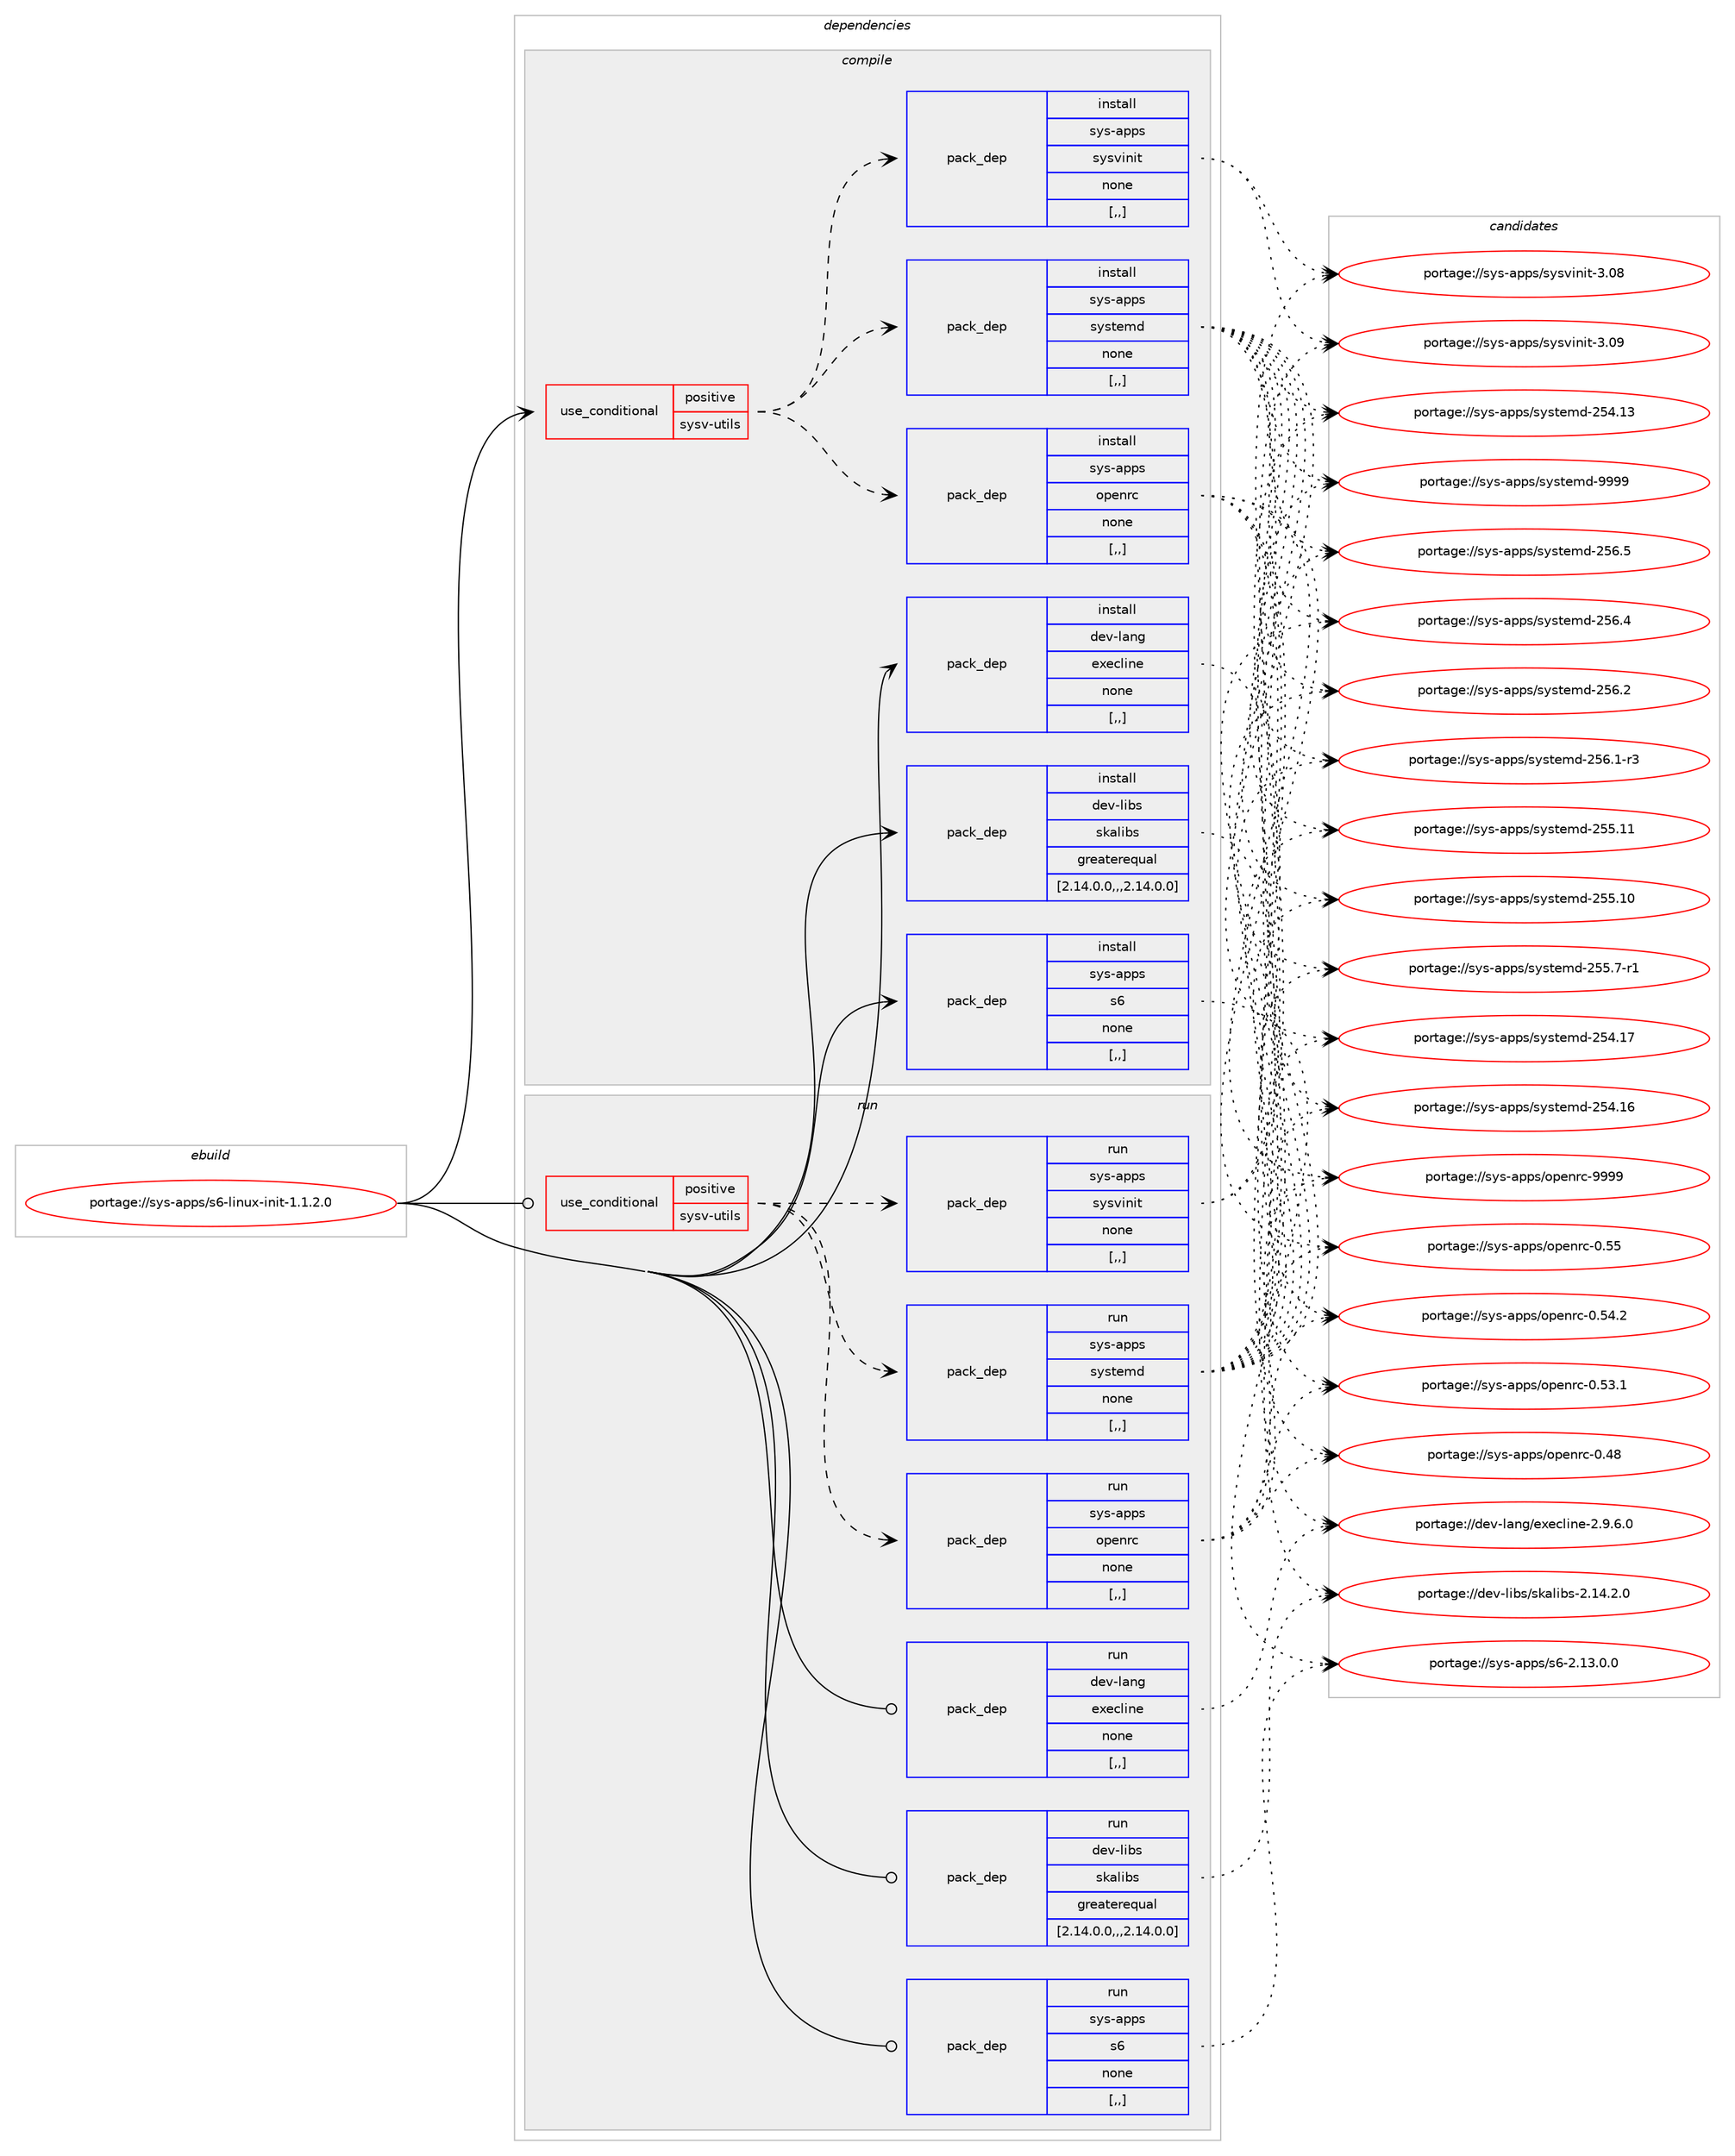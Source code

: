 digraph prolog {

# *************
# Graph options
# *************

newrank=true;
concentrate=true;
compound=true;
graph [rankdir=LR,fontname=Helvetica,fontsize=10,ranksep=1.5];#, ranksep=2.5, nodesep=0.2];
edge  [arrowhead=vee];
node  [fontname=Helvetica,fontsize=10];

# **********
# The ebuild
# **********

subgraph cluster_leftcol {
color=gray;
label=<<i>ebuild</i>>;
id [label="portage://sys-apps/s6-linux-init-1.1.2.0", color=red, width=4, href="../sys-apps/s6-linux-init-1.1.2.0.svg"];
}

# ****************
# The dependencies
# ****************

subgraph cluster_midcol {
color=gray;
label=<<i>dependencies</i>>;
subgraph cluster_compile {
fillcolor="#eeeeee";
style=filled;
label=<<i>compile</i>>;
subgraph cond245559 {
dependency932486 [label=<<TABLE BORDER="0" CELLBORDER="1" CELLSPACING="0" CELLPADDING="4"><TR><TD ROWSPAN="3" CELLPADDING="10">use_conditional</TD></TR><TR><TD>positive</TD></TR><TR><TD>sysv-utils</TD></TR></TABLE>>, shape=none, color=red];
subgraph pack680261 {
dependency932487 [label=<<TABLE BORDER="0" CELLBORDER="1" CELLSPACING="0" CELLPADDING="4" WIDTH="220"><TR><TD ROWSPAN="6" CELLPADDING="30">pack_dep</TD></TR><TR><TD WIDTH="110">install</TD></TR><TR><TD>sys-apps</TD></TR><TR><TD>openrc</TD></TR><TR><TD>none</TD></TR><TR><TD>[,,]</TD></TR></TABLE>>, shape=none, color=blue];
}
dependency932486:e -> dependency932487:w [weight=20,style="dashed",arrowhead="vee"];
subgraph pack680262 {
dependency932488 [label=<<TABLE BORDER="0" CELLBORDER="1" CELLSPACING="0" CELLPADDING="4" WIDTH="220"><TR><TD ROWSPAN="6" CELLPADDING="30">pack_dep</TD></TR><TR><TD WIDTH="110">install</TD></TR><TR><TD>sys-apps</TD></TR><TR><TD>systemd</TD></TR><TR><TD>none</TD></TR><TR><TD>[,,]</TD></TR></TABLE>>, shape=none, color=blue];
}
dependency932486:e -> dependency932488:w [weight=20,style="dashed",arrowhead="vee"];
subgraph pack680263 {
dependency932489 [label=<<TABLE BORDER="0" CELLBORDER="1" CELLSPACING="0" CELLPADDING="4" WIDTH="220"><TR><TD ROWSPAN="6" CELLPADDING="30">pack_dep</TD></TR><TR><TD WIDTH="110">install</TD></TR><TR><TD>sys-apps</TD></TR><TR><TD>sysvinit</TD></TR><TR><TD>none</TD></TR><TR><TD>[,,]</TD></TR></TABLE>>, shape=none, color=blue];
}
dependency932486:e -> dependency932489:w [weight=20,style="dashed",arrowhead="vee"];
}
id:e -> dependency932486:w [weight=20,style="solid",arrowhead="vee"];
subgraph pack680264 {
dependency932490 [label=<<TABLE BORDER="0" CELLBORDER="1" CELLSPACING="0" CELLPADDING="4" WIDTH="220"><TR><TD ROWSPAN="6" CELLPADDING="30">pack_dep</TD></TR><TR><TD WIDTH="110">install</TD></TR><TR><TD>dev-lang</TD></TR><TR><TD>execline</TD></TR><TR><TD>none</TD></TR><TR><TD>[,,]</TD></TR></TABLE>>, shape=none, color=blue];
}
id:e -> dependency932490:w [weight=20,style="solid",arrowhead="vee"];
subgraph pack680265 {
dependency932491 [label=<<TABLE BORDER="0" CELLBORDER="1" CELLSPACING="0" CELLPADDING="4" WIDTH="220"><TR><TD ROWSPAN="6" CELLPADDING="30">pack_dep</TD></TR><TR><TD WIDTH="110">install</TD></TR><TR><TD>dev-libs</TD></TR><TR><TD>skalibs</TD></TR><TR><TD>greaterequal</TD></TR><TR><TD>[2.14.0.0,,,2.14.0.0]</TD></TR></TABLE>>, shape=none, color=blue];
}
id:e -> dependency932491:w [weight=20,style="solid",arrowhead="vee"];
subgraph pack680266 {
dependency932492 [label=<<TABLE BORDER="0" CELLBORDER="1" CELLSPACING="0" CELLPADDING="4" WIDTH="220"><TR><TD ROWSPAN="6" CELLPADDING="30">pack_dep</TD></TR><TR><TD WIDTH="110">install</TD></TR><TR><TD>sys-apps</TD></TR><TR><TD>s6</TD></TR><TR><TD>none</TD></TR><TR><TD>[,,]</TD></TR></TABLE>>, shape=none, color=blue];
}
id:e -> dependency932492:w [weight=20,style="solid",arrowhead="vee"];
}
subgraph cluster_compileandrun {
fillcolor="#eeeeee";
style=filled;
label=<<i>compile and run</i>>;
}
subgraph cluster_run {
fillcolor="#eeeeee";
style=filled;
label=<<i>run</i>>;
subgraph cond245560 {
dependency932493 [label=<<TABLE BORDER="0" CELLBORDER="1" CELLSPACING="0" CELLPADDING="4"><TR><TD ROWSPAN="3" CELLPADDING="10">use_conditional</TD></TR><TR><TD>positive</TD></TR><TR><TD>sysv-utils</TD></TR></TABLE>>, shape=none, color=red];
subgraph pack680267 {
dependency932494 [label=<<TABLE BORDER="0" CELLBORDER="1" CELLSPACING="0" CELLPADDING="4" WIDTH="220"><TR><TD ROWSPAN="6" CELLPADDING="30">pack_dep</TD></TR><TR><TD WIDTH="110">run</TD></TR><TR><TD>sys-apps</TD></TR><TR><TD>openrc</TD></TR><TR><TD>none</TD></TR><TR><TD>[,,]</TD></TR></TABLE>>, shape=none, color=blue];
}
dependency932493:e -> dependency932494:w [weight=20,style="dashed",arrowhead="vee"];
subgraph pack680268 {
dependency932495 [label=<<TABLE BORDER="0" CELLBORDER="1" CELLSPACING="0" CELLPADDING="4" WIDTH="220"><TR><TD ROWSPAN="6" CELLPADDING="30">pack_dep</TD></TR><TR><TD WIDTH="110">run</TD></TR><TR><TD>sys-apps</TD></TR><TR><TD>systemd</TD></TR><TR><TD>none</TD></TR><TR><TD>[,,]</TD></TR></TABLE>>, shape=none, color=blue];
}
dependency932493:e -> dependency932495:w [weight=20,style="dashed",arrowhead="vee"];
subgraph pack680269 {
dependency932496 [label=<<TABLE BORDER="0" CELLBORDER="1" CELLSPACING="0" CELLPADDING="4" WIDTH="220"><TR><TD ROWSPAN="6" CELLPADDING="30">pack_dep</TD></TR><TR><TD WIDTH="110">run</TD></TR><TR><TD>sys-apps</TD></TR><TR><TD>sysvinit</TD></TR><TR><TD>none</TD></TR><TR><TD>[,,]</TD></TR></TABLE>>, shape=none, color=blue];
}
dependency932493:e -> dependency932496:w [weight=20,style="dashed",arrowhead="vee"];
}
id:e -> dependency932493:w [weight=20,style="solid",arrowhead="odot"];
subgraph pack680270 {
dependency932497 [label=<<TABLE BORDER="0" CELLBORDER="1" CELLSPACING="0" CELLPADDING="4" WIDTH="220"><TR><TD ROWSPAN="6" CELLPADDING="30">pack_dep</TD></TR><TR><TD WIDTH="110">run</TD></TR><TR><TD>dev-lang</TD></TR><TR><TD>execline</TD></TR><TR><TD>none</TD></TR><TR><TD>[,,]</TD></TR></TABLE>>, shape=none, color=blue];
}
id:e -> dependency932497:w [weight=20,style="solid",arrowhead="odot"];
subgraph pack680271 {
dependency932498 [label=<<TABLE BORDER="0" CELLBORDER="1" CELLSPACING="0" CELLPADDING="4" WIDTH="220"><TR><TD ROWSPAN="6" CELLPADDING="30">pack_dep</TD></TR><TR><TD WIDTH="110">run</TD></TR><TR><TD>dev-libs</TD></TR><TR><TD>skalibs</TD></TR><TR><TD>greaterequal</TD></TR><TR><TD>[2.14.0.0,,,2.14.0.0]</TD></TR></TABLE>>, shape=none, color=blue];
}
id:e -> dependency932498:w [weight=20,style="solid",arrowhead="odot"];
subgraph pack680272 {
dependency932499 [label=<<TABLE BORDER="0" CELLBORDER="1" CELLSPACING="0" CELLPADDING="4" WIDTH="220"><TR><TD ROWSPAN="6" CELLPADDING="30">pack_dep</TD></TR><TR><TD WIDTH="110">run</TD></TR><TR><TD>sys-apps</TD></TR><TR><TD>s6</TD></TR><TR><TD>none</TD></TR><TR><TD>[,,]</TD></TR></TABLE>>, shape=none, color=blue];
}
id:e -> dependency932499:w [weight=20,style="solid",arrowhead="odot"];
}
}

# **************
# The candidates
# **************

subgraph cluster_choices {
rank=same;
color=gray;
label=<<i>candidates</i>>;

subgraph choice680261 {
color=black;
nodesep=1;
choice115121115459711211211547111112101110114994557575757 [label="portage://sys-apps/openrc-9999", color=red, width=4,href="../sys-apps/openrc-9999.svg"];
choice115121115459711211211547111112101110114994548465353 [label="portage://sys-apps/openrc-0.55", color=red, width=4,href="../sys-apps/openrc-0.55.svg"];
choice1151211154597112112115471111121011101149945484653524650 [label="portage://sys-apps/openrc-0.54.2", color=red, width=4,href="../sys-apps/openrc-0.54.2.svg"];
choice1151211154597112112115471111121011101149945484653514649 [label="portage://sys-apps/openrc-0.53.1", color=red, width=4,href="../sys-apps/openrc-0.53.1.svg"];
choice115121115459711211211547111112101110114994548465256 [label="portage://sys-apps/openrc-0.48", color=red, width=4,href="../sys-apps/openrc-0.48.svg"];
dependency932487:e -> choice115121115459711211211547111112101110114994557575757:w [style=dotted,weight="100"];
dependency932487:e -> choice115121115459711211211547111112101110114994548465353:w [style=dotted,weight="100"];
dependency932487:e -> choice1151211154597112112115471111121011101149945484653524650:w [style=dotted,weight="100"];
dependency932487:e -> choice1151211154597112112115471111121011101149945484653514649:w [style=dotted,weight="100"];
dependency932487:e -> choice115121115459711211211547111112101110114994548465256:w [style=dotted,weight="100"];
}
subgraph choice680262 {
color=black;
nodesep=1;
choice1151211154597112112115471151211151161011091004557575757 [label="portage://sys-apps/systemd-9999", color=red, width=4,href="../sys-apps/systemd-9999.svg"];
choice115121115459711211211547115121115116101109100455053544653 [label="portage://sys-apps/systemd-256.5", color=red, width=4,href="../sys-apps/systemd-256.5.svg"];
choice115121115459711211211547115121115116101109100455053544652 [label="portage://sys-apps/systemd-256.4", color=red, width=4,href="../sys-apps/systemd-256.4.svg"];
choice115121115459711211211547115121115116101109100455053544650 [label="portage://sys-apps/systemd-256.2", color=red, width=4,href="../sys-apps/systemd-256.2.svg"];
choice1151211154597112112115471151211151161011091004550535446494511451 [label="portage://sys-apps/systemd-256.1-r3", color=red, width=4,href="../sys-apps/systemd-256.1-r3.svg"];
choice11512111545971121121154711512111511610110910045505353464949 [label="portage://sys-apps/systemd-255.11", color=red, width=4,href="../sys-apps/systemd-255.11.svg"];
choice11512111545971121121154711512111511610110910045505353464948 [label="portage://sys-apps/systemd-255.10", color=red, width=4,href="../sys-apps/systemd-255.10.svg"];
choice1151211154597112112115471151211151161011091004550535346554511449 [label="portage://sys-apps/systemd-255.7-r1", color=red, width=4,href="../sys-apps/systemd-255.7-r1.svg"];
choice11512111545971121121154711512111511610110910045505352464955 [label="portage://sys-apps/systemd-254.17", color=red, width=4,href="../sys-apps/systemd-254.17.svg"];
choice11512111545971121121154711512111511610110910045505352464954 [label="portage://sys-apps/systemd-254.16", color=red, width=4,href="../sys-apps/systemd-254.16.svg"];
choice11512111545971121121154711512111511610110910045505352464951 [label="portage://sys-apps/systemd-254.13", color=red, width=4,href="../sys-apps/systemd-254.13.svg"];
dependency932488:e -> choice1151211154597112112115471151211151161011091004557575757:w [style=dotted,weight="100"];
dependency932488:e -> choice115121115459711211211547115121115116101109100455053544653:w [style=dotted,weight="100"];
dependency932488:e -> choice115121115459711211211547115121115116101109100455053544652:w [style=dotted,weight="100"];
dependency932488:e -> choice115121115459711211211547115121115116101109100455053544650:w [style=dotted,weight="100"];
dependency932488:e -> choice1151211154597112112115471151211151161011091004550535446494511451:w [style=dotted,weight="100"];
dependency932488:e -> choice11512111545971121121154711512111511610110910045505353464949:w [style=dotted,weight="100"];
dependency932488:e -> choice11512111545971121121154711512111511610110910045505353464948:w [style=dotted,weight="100"];
dependency932488:e -> choice1151211154597112112115471151211151161011091004550535346554511449:w [style=dotted,weight="100"];
dependency932488:e -> choice11512111545971121121154711512111511610110910045505352464955:w [style=dotted,weight="100"];
dependency932488:e -> choice11512111545971121121154711512111511610110910045505352464954:w [style=dotted,weight="100"];
dependency932488:e -> choice11512111545971121121154711512111511610110910045505352464951:w [style=dotted,weight="100"];
}
subgraph choice680263 {
color=black;
nodesep=1;
choice1151211154597112112115471151211151181051101051164551464857 [label="portage://sys-apps/sysvinit-3.09", color=red, width=4,href="../sys-apps/sysvinit-3.09.svg"];
choice1151211154597112112115471151211151181051101051164551464856 [label="portage://sys-apps/sysvinit-3.08", color=red, width=4,href="../sys-apps/sysvinit-3.08.svg"];
dependency932489:e -> choice1151211154597112112115471151211151181051101051164551464857:w [style=dotted,weight="100"];
dependency932489:e -> choice1151211154597112112115471151211151181051101051164551464856:w [style=dotted,weight="100"];
}
subgraph choice680264 {
color=black;
nodesep=1;
choice100101118451089711010347101120101991081051101014550465746544648 [label="portage://dev-lang/execline-2.9.6.0", color=red, width=4,href="../dev-lang/execline-2.9.6.0.svg"];
dependency932490:e -> choice100101118451089711010347101120101991081051101014550465746544648:w [style=dotted,weight="100"];
}
subgraph choice680265 {
color=black;
nodesep=1;
choice1001011184510810598115471151079710810598115455046495246504648 [label="portage://dev-libs/skalibs-2.14.2.0", color=red, width=4,href="../dev-libs/skalibs-2.14.2.0.svg"];
dependency932491:e -> choice1001011184510810598115471151079710810598115455046495246504648:w [style=dotted,weight="100"];
}
subgraph choice680266 {
color=black;
nodesep=1;
choice11512111545971121121154711554455046495146484648 [label="portage://sys-apps/s6-2.13.0.0", color=red, width=4,href="../sys-apps/s6-2.13.0.0.svg"];
dependency932492:e -> choice11512111545971121121154711554455046495146484648:w [style=dotted,weight="100"];
}
subgraph choice680267 {
color=black;
nodesep=1;
choice115121115459711211211547111112101110114994557575757 [label="portage://sys-apps/openrc-9999", color=red, width=4,href="../sys-apps/openrc-9999.svg"];
choice115121115459711211211547111112101110114994548465353 [label="portage://sys-apps/openrc-0.55", color=red, width=4,href="../sys-apps/openrc-0.55.svg"];
choice1151211154597112112115471111121011101149945484653524650 [label="portage://sys-apps/openrc-0.54.2", color=red, width=4,href="../sys-apps/openrc-0.54.2.svg"];
choice1151211154597112112115471111121011101149945484653514649 [label="portage://sys-apps/openrc-0.53.1", color=red, width=4,href="../sys-apps/openrc-0.53.1.svg"];
choice115121115459711211211547111112101110114994548465256 [label="portage://sys-apps/openrc-0.48", color=red, width=4,href="../sys-apps/openrc-0.48.svg"];
dependency932494:e -> choice115121115459711211211547111112101110114994557575757:w [style=dotted,weight="100"];
dependency932494:e -> choice115121115459711211211547111112101110114994548465353:w [style=dotted,weight="100"];
dependency932494:e -> choice1151211154597112112115471111121011101149945484653524650:w [style=dotted,weight="100"];
dependency932494:e -> choice1151211154597112112115471111121011101149945484653514649:w [style=dotted,weight="100"];
dependency932494:e -> choice115121115459711211211547111112101110114994548465256:w [style=dotted,weight="100"];
}
subgraph choice680268 {
color=black;
nodesep=1;
choice1151211154597112112115471151211151161011091004557575757 [label="portage://sys-apps/systemd-9999", color=red, width=4,href="../sys-apps/systemd-9999.svg"];
choice115121115459711211211547115121115116101109100455053544653 [label="portage://sys-apps/systemd-256.5", color=red, width=4,href="../sys-apps/systemd-256.5.svg"];
choice115121115459711211211547115121115116101109100455053544652 [label="portage://sys-apps/systemd-256.4", color=red, width=4,href="../sys-apps/systemd-256.4.svg"];
choice115121115459711211211547115121115116101109100455053544650 [label="portage://sys-apps/systemd-256.2", color=red, width=4,href="../sys-apps/systemd-256.2.svg"];
choice1151211154597112112115471151211151161011091004550535446494511451 [label="portage://sys-apps/systemd-256.1-r3", color=red, width=4,href="../sys-apps/systemd-256.1-r3.svg"];
choice11512111545971121121154711512111511610110910045505353464949 [label="portage://sys-apps/systemd-255.11", color=red, width=4,href="../sys-apps/systemd-255.11.svg"];
choice11512111545971121121154711512111511610110910045505353464948 [label="portage://sys-apps/systemd-255.10", color=red, width=4,href="../sys-apps/systemd-255.10.svg"];
choice1151211154597112112115471151211151161011091004550535346554511449 [label="portage://sys-apps/systemd-255.7-r1", color=red, width=4,href="../sys-apps/systemd-255.7-r1.svg"];
choice11512111545971121121154711512111511610110910045505352464955 [label="portage://sys-apps/systemd-254.17", color=red, width=4,href="../sys-apps/systemd-254.17.svg"];
choice11512111545971121121154711512111511610110910045505352464954 [label="portage://sys-apps/systemd-254.16", color=red, width=4,href="../sys-apps/systemd-254.16.svg"];
choice11512111545971121121154711512111511610110910045505352464951 [label="portage://sys-apps/systemd-254.13", color=red, width=4,href="../sys-apps/systemd-254.13.svg"];
dependency932495:e -> choice1151211154597112112115471151211151161011091004557575757:w [style=dotted,weight="100"];
dependency932495:e -> choice115121115459711211211547115121115116101109100455053544653:w [style=dotted,weight="100"];
dependency932495:e -> choice115121115459711211211547115121115116101109100455053544652:w [style=dotted,weight="100"];
dependency932495:e -> choice115121115459711211211547115121115116101109100455053544650:w [style=dotted,weight="100"];
dependency932495:e -> choice1151211154597112112115471151211151161011091004550535446494511451:w [style=dotted,weight="100"];
dependency932495:e -> choice11512111545971121121154711512111511610110910045505353464949:w [style=dotted,weight="100"];
dependency932495:e -> choice11512111545971121121154711512111511610110910045505353464948:w [style=dotted,weight="100"];
dependency932495:e -> choice1151211154597112112115471151211151161011091004550535346554511449:w [style=dotted,weight="100"];
dependency932495:e -> choice11512111545971121121154711512111511610110910045505352464955:w [style=dotted,weight="100"];
dependency932495:e -> choice11512111545971121121154711512111511610110910045505352464954:w [style=dotted,weight="100"];
dependency932495:e -> choice11512111545971121121154711512111511610110910045505352464951:w [style=dotted,weight="100"];
}
subgraph choice680269 {
color=black;
nodesep=1;
choice1151211154597112112115471151211151181051101051164551464857 [label="portage://sys-apps/sysvinit-3.09", color=red, width=4,href="../sys-apps/sysvinit-3.09.svg"];
choice1151211154597112112115471151211151181051101051164551464856 [label="portage://sys-apps/sysvinit-3.08", color=red, width=4,href="../sys-apps/sysvinit-3.08.svg"];
dependency932496:e -> choice1151211154597112112115471151211151181051101051164551464857:w [style=dotted,weight="100"];
dependency932496:e -> choice1151211154597112112115471151211151181051101051164551464856:w [style=dotted,weight="100"];
}
subgraph choice680270 {
color=black;
nodesep=1;
choice100101118451089711010347101120101991081051101014550465746544648 [label="portage://dev-lang/execline-2.9.6.0", color=red, width=4,href="../dev-lang/execline-2.9.6.0.svg"];
dependency932497:e -> choice100101118451089711010347101120101991081051101014550465746544648:w [style=dotted,weight="100"];
}
subgraph choice680271 {
color=black;
nodesep=1;
choice1001011184510810598115471151079710810598115455046495246504648 [label="portage://dev-libs/skalibs-2.14.2.0", color=red, width=4,href="../dev-libs/skalibs-2.14.2.0.svg"];
dependency932498:e -> choice1001011184510810598115471151079710810598115455046495246504648:w [style=dotted,weight="100"];
}
subgraph choice680272 {
color=black;
nodesep=1;
choice11512111545971121121154711554455046495146484648 [label="portage://sys-apps/s6-2.13.0.0", color=red, width=4,href="../sys-apps/s6-2.13.0.0.svg"];
dependency932499:e -> choice11512111545971121121154711554455046495146484648:w [style=dotted,weight="100"];
}
}

}
